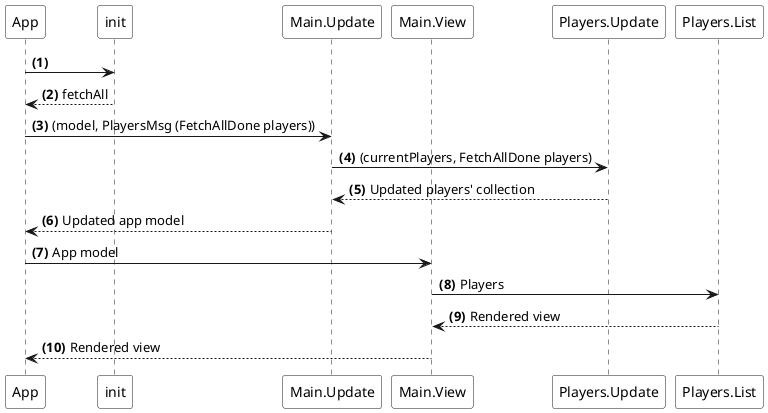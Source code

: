 @startuml

autonumber "<b>(#)"

participant App #white
participant init #white
participant Main.Update as MU #white
participant Main.View as MV #white
participant Players.Update as PU #white
participant Players.List as PL #white

App -> init
init --> App : fetchAll
App -> MU : (model, PlayersMsg (FetchAllDone players))
MU -> PU : (currentPlayers, FetchAllDone players)
PU --> MU : Updated players' collection
MU --> App : Updated app model
App -> MV : App model
MV -> PL : Players
PL --> MV :Rendered view
MV --> App : Rendered view
@enduml
